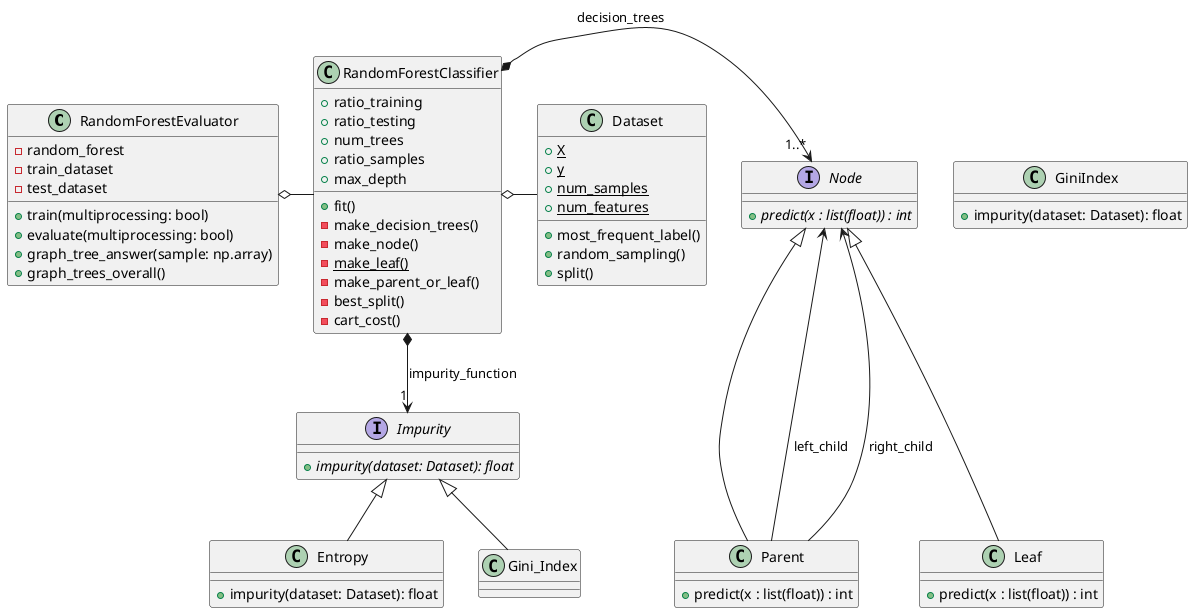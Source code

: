 @startuml RandomForest

class RandomForestEvaluator {
-random_forest
-train_dataset
-test_dataset
+train(multiprocessing: bool)
+evaluate(multiprocessing: bool)
+graph_tree_answer(sample: np.array)
+graph_trees_overall()
}

class RandomForestClassifier {
+ratio_training
+ratio_testing
+num_trees
+ratio_samples
+max_depth
+fit()
-make_decision_trees()
-make_node()
- {static}make_leaf()
-make_parent_or_leaf()
-best_split()
-cart_cost()
}

interface Impurity {
{abstract}+impurity(dataset: Dataset): float
}

class GiniIndex {
    +impurity(dataset: Dataset): float
}

class Entropy {
    +impurity(dataset: Dataset): float
}

interface Node {
{abstract} +predict(x : list(float)) : int
}

class Leaf {
+predict(x : list(float)) : int
}

class Parent {
+predict(x : list(float)) : int
}

class Dataset {
+ {static}X
+ {static}y
+ {static}num_samples
+ {static}num_features

+ most_frequent_label()
+ random_sampling()
+split()
}

RandomForestClassifier *-down-> "1" Impurity: impurity_function
Impurity <|-down- Gini_Index
Impurity <|-down- Entropy
RandomForestClassifier *-right-> "1..*" Node : decision_trees
Leaf -up--|> Node
Parent -up--|> Node
Parent ---> Node : left_child
Parent ---> Node : right_child
RandomForestClassifier o-right- Dataset
RandomForestEvaluator o-right- RandomForestClassifier

@enduml